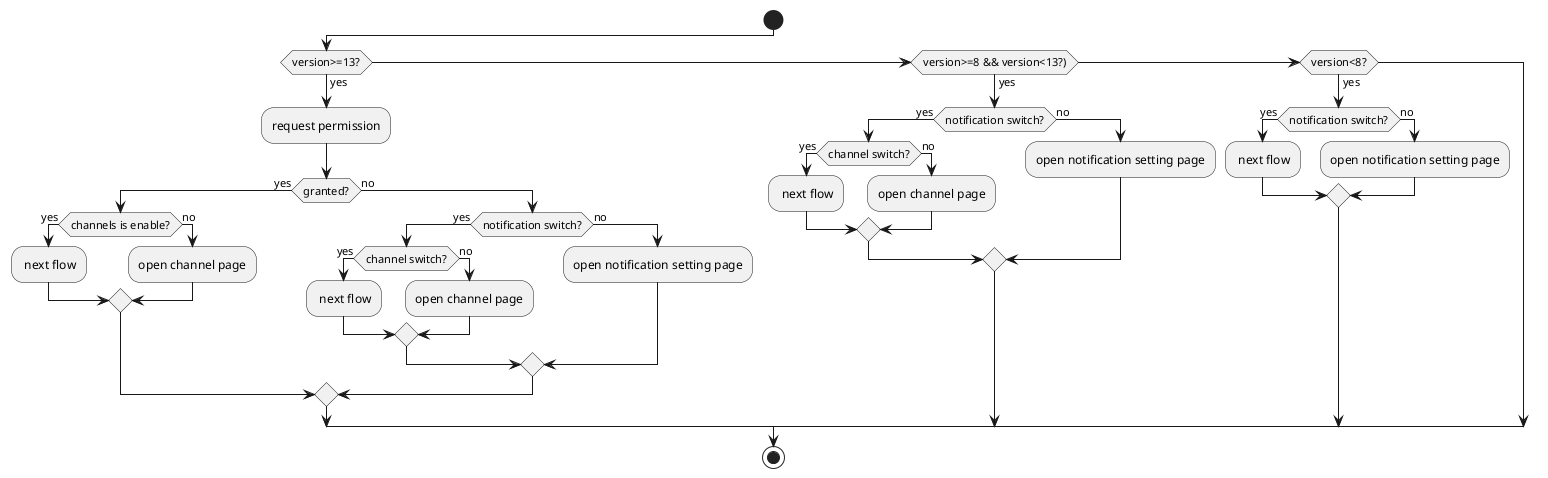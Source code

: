 @startuml
'https://plantuml.com/activity-diagram-beta

start
if (version>=13?) then (yes)
  :request permission;
  if (granted?) is (yes) then
    if (channels is enable?) is (yes) then
      : next flow;
    else (no)
      :open channel page;
    endif
  else (no)
      if (notification switch?) is (yes) then
          if (channel switch?) is (yes) then
            : next flow;
          else (no)
          :open channel page;
          endif
       else (no)
        :open notification setting page;
       endif
  endif

else if(version>=8 && version<13?))is (yes) then
   if (notification switch?) is (yes) then
      if (channel switch?) is (yes) then
      : next flow;
      else (no)
      :open channel page;
      endif
   else (no)
    :open notification setting page;
   endif

else if(version<8?)is (yes) then
    if (notification switch?) is (yes) then
      : next flow;
     else (no)
      :open notification setting page;
     endif
endif

stop

@enduml
